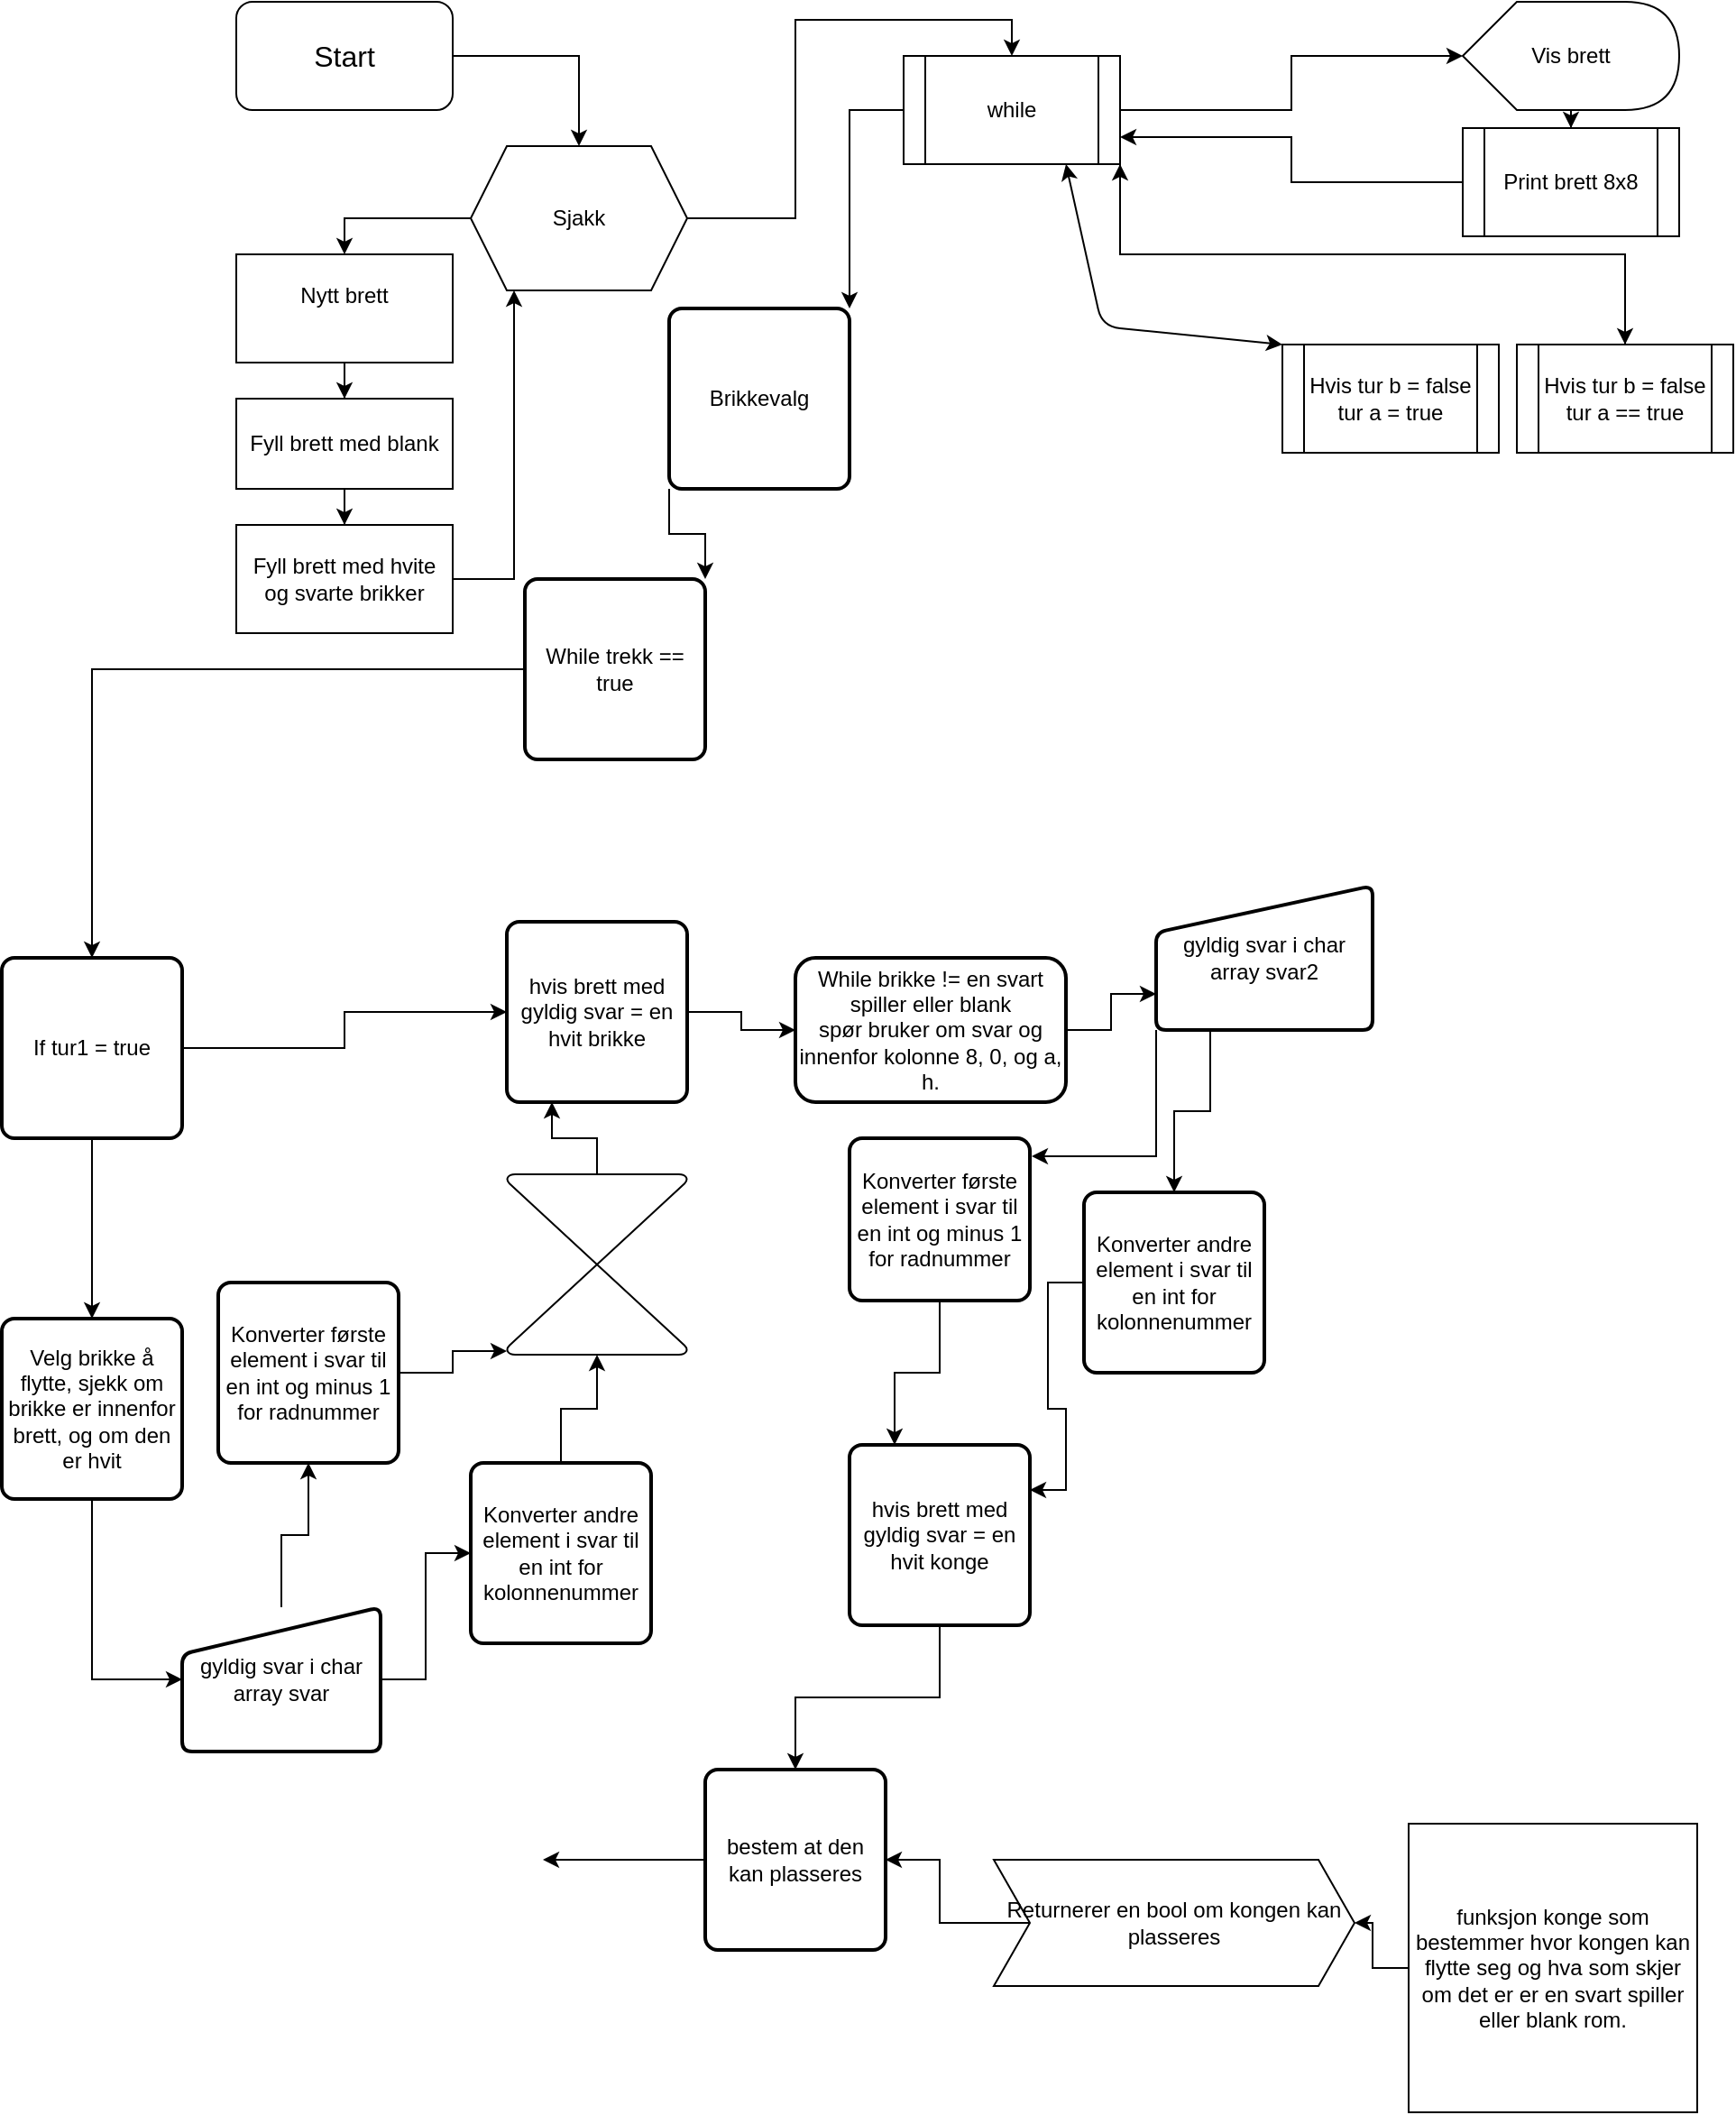 <mxfile version="13.8.8" type="github">
  <diagram id="qNyhNKqWb9O_5Yn_92As" name="Page-1">
    <mxGraphModel dx="2272" dy="791" grid="1" gridSize="10" guides="1" tooltips="1" connect="1" arrows="1" fold="1" page="1" pageScale="1" pageWidth="850" pageHeight="1100" math="0" shadow="0">
      <root>
        <mxCell id="0" />
        <mxCell id="1" parent="0" />
        <mxCell id="yXSFny4KiGfWsg5dXEqz-12" value="" style="edgeStyle=orthogonalEdgeStyle;rounded=0;orthogonalLoop=1;jettySize=auto;html=1;" parent="1" source="yXSFny4KiGfWsg5dXEqz-1" target="yXSFny4KiGfWsg5dXEqz-5" edge="1">
          <mxGeometry relative="1" as="geometry" />
        </mxCell>
        <mxCell id="yXSFny4KiGfWsg5dXEqz-1" value="&lt;font style=&quot;font-size: 16px&quot;&gt;Start&lt;/font&gt;" style="rounded=1;whiteSpace=wrap;html=1;" parent="1" vertex="1">
          <mxGeometry x="10" y="10" width="120" height="60" as="geometry" />
        </mxCell>
        <mxCell id="yXSFny4KiGfWsg5dXEqz-13" style="edgeStyle=orthogonalEdgeStyle;rounded=0;orthogonalLoop=1;jettySize=auto;html=1;entryX=0.5;entryY=0;entryDx=0;entryDy=0;" parent="1" source="yXSFny4KiGfWsg5dXEqz-5" target="yXSFny4KiGfWsg5dXEqz-7" edge="1">
          <mxGeometry relative="1" as="geometry" />
        </mxCell>
        <mxCell id="yXSFny4KiGfWsg5dXEqz-21" style="edgeStyle=orthogonalEdgeStyle;rounded=0;orthogonalLoop=1;jettySize=auto;html=1;entryX=0.5;entryY=0;entryDx=0;entryDy=0;" parent="1" source="yXSFny4KiGfWsg5dXEqz-5" target="yXSFny4KiGfWsg5dXEqz-20" edge="1">
          <mxGeometry relative="1" as="geometry" />
        </mxCell>
        <mxCell id="yXSFny4KiGfWsg5dXEqz-5" value="&lt;div&gt;Sjakk&lt;/div&gt;" style="shape=hexagon;perimeter=hexagonPerimeter2;whiteSpace=wrap;html=1;fixedSize=1;rounded=0;" parent="1" vertex="1">
          <mxGeometry x="140" y="90" width="120" height="80" as="geometry" />
        </mxCell>
        <mxCell id="yXSFny4KiGfWsg5dXEqz-14" style="edgeStyle=orthogonalEdgeStyle;rounded=0;orthogonalLoop=1;jettySize=auto;html=1;" parent="1" source="yXSFny4KiGfWsg5dXEqz-7" target="yXSFny4KiGfWsg5dXEqz-9" edge="1">
          <mxGeometry relative="1" as="geometry" />
        </mxCell>
        <mxCell id="yXSFny4KiGfWsg5dXEqz-7" value="&lt;div&gt;Nytt brett&lt;/div&gt;&lt;div&gt;&lt;br&gt;&lt;/div&gt;" style="rounded=0;whiteSpace=wrap;html=1;" parent="1" vertex="1">
          <mxGeometry x="10" y="150" width="120" height="60" as="geometry" />
        </mxCell>
        <mxCell id="yXSFny4KiGfWsg5dXEqz-16" style="edgeStyle=orthogonalEdgeStyle;rounded=0;orthogonalLoop=1;jettySize=auto;html=1;" parent="1" source="yXSFny4KiGfWsg5dXEqz-9" target="yXSFny4KiGfWsg5dXEqz-15" edge="1">
          <mxGeometry relative="1" as="geometry" />
        </mxCell>
        <mxCell id="yXSFny4KiGfWsg5dXEqz-9" value="Fyll brett med blank" style="rounded=0;whiteSpace=wrap;html=1;" parent="1" vertex="1">
          <mxGeometry x="10" y="230" width="120" height="50" as="geometry" />
        </mxCell>
        <mxCell id="yXSFny4KiGfWsg5dXEqz-17" style="edgeStyle=orthogonalEdgeStyle;rounded=0;orthogonalLoop=1;jettySize=auto;html=1;entryX=0.2;entryY=1;entryDx=0;entryDy=0;entryPerimeter=0;" parent="1" source="yXSFny4KiGfWsg5dXEqz-15" target="yXSFny4KiGfWsg5dXEqz-5" edge="1">
          <mxGeometry relative="1" as="geometry">
            <mxPoint x="220" y="160" as="targetPoint" />
          </mxGeometry>
        </mxCell>
        <mxCell id="yXSFny4KiGfWsg5dXEqz-15" value="Fyll brett med hvite og svarte brikker" style="rounded=0;whiteSpace=wrap;html=1;" parent="1" vertex="1">
          <mxGeometry x="10" y="300" width="120" height="60" as="geometry" />
        </mxCell>
        <mxCell id="yXSFny4KiGfWsg5dXEqz-29" style="edgeStyle=orthogonalEdgeStyle;rounded=0;orthogonalLoop=1;jettySize=auto;html=1;entryX=0;entryY=0.5;entryDx=0;entryDy=0;entryPerimeter=0;" parent="1" source="yXSFny4KiGfWsg5dXEqz-20" target="yXSFny4KiGfWsg5dXEqz-24" edge="1">
          <mxGeometry relative="1" as="geometry" />
        </mxCell>
        <mxCell id="yXSFny4KiGfWsg5dXEqz-31" style="edgeStyle=orthogonalEdgeStyle;rounded=0;orthogonalLoop=1;jettySize=auto;html=1;exitX=1;exitY=1;exitDx=0;exitDy=0;entryX=0.5;entryY=0;entryDx=0;entryDy=0;" parent="1" source="yXSFny4KiGfWsg5dXEqz-20" target="yXSFny4KiGfWsg5dXEqz-27" edge="1">
          <mxGeometry relative="1" as="geometry" />
        </mxCell>
        <mxCell id="yXSFny4KiGfWsg5dXEqz-42" style="edgeStyle=orthogonalEdgeStyle;rounded=0;orthogonalLoop=1;jettySize=auto;html=1;entryX=1;entryY=0;entryDx=0;entryDy=0;" parent="1" source="yXSFny4KiGfWsg5dXEqz-20" target="yXSFny4KiGfWsg5dXEqz-40" edge="1">
          <mxGeometry relative="1" as="geometry" />
        </mxCell>
        <mxCell id="yXSFny4KiGfWsg5dXEqz-20" value="while" style="shape=process;whiteSpace=wrap;html=1;backgroundOutline=1;rounded=0;" parent="1" vertex="1">
          <mxGeometry x="380" y="40" width="120" height="60" as="geometry" />
        </mxCell>
        <mxCell id="yXSFny4KiGfWsg5dXEqz-26" style="edgeStyle=orthogonalEdgeStyle;rounded=0;orthogonalLoop=1;jettySize=auto;html=1;" parent="1" source="yXSFny4KiGfWsg5dXEqz-24" target="yXSFny4KiGfWsg5dXEqz-25" edge="1">
          <mxGeometry relative="1" as="geometry" />
        </mxCell>
        <mxCell id="yXSFny4KiGfWsg5dXEqz-24" value="Vis brett" style="shape=display;whiteSpace=wrap;html=1;fontFamily=Helvetica;fontSize=12;fontColor=#000000;align=center;strokeColor=#000000;fillColor=#ffffff;" parent="1" vertex="1">
          <mxGeometry x="690" y="10" width="120" height="60" as="geometry" />
        </mxCell>
        <mxCell id="yXSFny4KiGfWsg5dXEqz-30" style="edgeStyle=orthogonalEdgeStyle;rounded=0;orthogonalLoop=1;jettySize=auto;html=1;entryX=1;entryY=0.75;entryDx=0;entryDy=0;" parent="1" source="yXSFny4KiGfWsg5dXEqz-25" target="yXSFny4KiGfWsg5dXEqz-20" edge="1">
          <mxGeometry relative="1" as="geometry" />
        </mxCell>
        <mxCell id="yXSFny4KiGfWsg5dXEqz-25" value="Print brett 8x8" style="shape=process;whiteSpace=wrap;html=1;backgroundOutline=1;rounded=0;" parent="1" vertex="1">
          <mxGeometry x="690" y="80" width="120" height="60" as="geometry" />
        </mxCell>
        <mxCell id="yXSFny4KiGfWsg5dXEqz-33" style="edgeStyle=orthogonalEdgeStyle;rounded=0;orthogonalLoop=1;jettySize=auto;html=1;exitX=0.5;exitY=0;exitDx=0;exitDy=0;entryX=1;entryY=1;entryDx=0;entryDy=0;" parent="1" source="yXSFny4KiGfWsg5dXEqz-27" target="yXSFny4KiGfWsg5dXEqz-20" edge="1">
          <mxGeometry relative="1" as="geometry" />
        </mxCell>
        <mxCell id="yXSFny4KiGfWsg5dXEqz-27" value="Hvis tur b = false tur a == true" style="shape=process;whiteSpace=wrap;html=1;backgroundOutline=1;rounded=0;" parent="1" vertex="1">
          <mxGeometry x="720" y="200" width="120" height="60" as="geometry" />
        </mxCell>
        <mxCell id="yXSFny4KiGfWsg5dXEqz-34" value="&lt;div&gt;Hvis tur b = false&lt;/div&gt;&lt;div&gt;tur a = true&lt;br&gt;&lt;/div&gt;" style="shape=process;whiteSpace=wrap;html=1;backgroundOutline=1;rounded=0;" parent="1" vertex="1">
          <mxGeometry x="590" y="200" width="120" height="60" as="geometry" />
        </mxCell>
        <mxCell id="yXSFny4KiGfWsg5dXEqz-38" value="" style="endArrow=classic;startArrow=classic;html=1;entryX=0.75;entryY=1;entryDx=0;entryDy=0;exitX=0;exitY=0;exitDx=0;exitDy=0;" parent="1" source="yXSFny4KiGfWsg5dXEqz-34" target="yXSFny4KiGfWsg5dXEqz-20" edge="1">
          <mxGeometry width="50" height="50" relative="1" as="geometry">
            <mxPoint x="370" y="230" as="sourcePoint" />
            <mxPoint x="420" y="180" as="targetPoint" />
            <Array as="points">
              <mxPoint x="490" y="190" />
            </Array>
          </mxGeometry>
        </mxCell>
        <mxCell id="yXSFny4KiGfWsg5dXEqz-47" style="edgeStyle=orthogonalEdgeStyle;rounded=0;orthogonalLoop=1;jettySize=auto;html=1;exitX=0;exitY=1;exitDx=0;exitDy=0;entryX=1;entryY=0;entryDx=0;entryDy=0;" parent="1" source="yXSFny4KiGfWsg5dXEqz-40" target="yXSFny4KiGfWsg5dXEqz-46" edge="1">
          <mxGeometry relative="1" as="geometry" />
        </mxCell>
        <mxCell id="yXSFny4KiGfWsg5dXEqz-40" value="Brikkevalg" style="rounded=1;whiteSpace=wrap;html=1;absoluteArcSize=1;arcSize=14;strokeWidth=2;" parent="1" vertex="1">
          <mxGeometry x="250" y="180" width="100" height="100" as="geometry" />
        </mxCell>
        <mxCell id="yXSFny4KiGfWsg5dXEqz-49" style="edgeStyle=orthogonalEdgeStyle;rounded=0;orthogonalLoop=1;jettySize=auto;html=1;exitX=0;exitY=0.5;exitDx=0;exitDy=0;entryX=0.5;entryY=0;entryDx=0;entryDy=0;" parent="1" source="yXSFny4KiGfWsg5dXEqz-46" target="yXSFny4KiGfWsg5dXEqz-48" edge="1">
          <mxGeometry relative="1" as="geometry" />
        </mxCell>
        <mxCell id="yXSFny4KiGfWsg5dXEqz-46" value="&lt;div&gt;While trekk == true&lt;/div&gt;" style="rounded=1;whiteSpace=wrap;html=1;absoluteArcSize=1;arcSize=14;strokeWidth=2;" parent="1" vertex="1">
          <mxGeometry x="170" y="330" width="100" height="100" as="geometry" />
        </mxCell>
        <mxCell id="yXSFny4KiGfWsg5dXEqz-54" style="edgeStyle=orthogonalEdgeStyle;rounded=0;orthogonalLoop=1;jettySize=auto;html=1;" parent="1" source="yXSFny4KiGfWsg5dXEqz-48" target="yXSFny4KiGfWsg5dXEqz-53" edge="1">
          <mxGeometry relative="1" as="geometry" />
        </mxCell>
        <mxCell id="yXSFny4KiGfWsg5dXEqz-57" style="edgeStyle=orthogonalEdgeStyle;rounded=0;orthogonalLoop=1;jettySize=auto;html=1;entryX=0;entryY=0.5;entryDx=0;entryDy=0;" parent="1" source="yXSFny4KiGfWsg5dXEqz-48" target="yXSFny4KiGfWsg5dXEqz-58" edge="1">
          <mxGeometry relative="1" as="geometry">
            <mxPoint x="80" y="630" as="targetPoint" />
          </mxGeometry>
        </mxCell>
        <mxCell id="yXSFny4KiGfWsg5dXEqz-48" value="If tur1 = true" style="rounded=1;whiteSpace=wrap;html=1;absoluteArcSize=1;arcSize=14;strokeWidth=2;" parent="1" vertex="1">
          <mxGeometry x="-120" y="540" width="100" height="100" as="geometry" />
        </mxCell>
        <mxCell id="yXSFny4KiGfWsg5dXEqz-62" style="edgeStyle=orthogonalEdgeStyle;rounded=0;orthogonalLoop=1;jettySize=auto;html=1;entryX=0;entryY=0.5;entryDx=0;entryDy=0;" parent="1" source="yXSFny4KiGfWsg5dXEqz-53" target="yXSFny4KiGfWsg5dXEqz-55" edge="1">
          <mxGeometry relative="1" as="geometry" />
        </mxCell>
        <mxCell id="yXSFny4KiGfWsg5dXEqz-53" value="Velg brikke å flytte, sjekk om brikke er innenfor brett, og om den er hvit" style="rounded=1;whiteSpace=wrap;html=1;absoluteArcSize=1;arcSize=14;strokeWidth=2;" parent="1" vertex="1">
          <mxGeometry x="-120" y="740" width="100" height="100" as="geometry" />
        </mxCell>
        <mxCell id="yXSFny4KiGfWsg5dXEqz-61" style="edgeStyle=orthogonalEdgeStyle;rounded=0;orthogonalLoop=1;jettySize=auto;html=1;entryX=0.5;entryY=1;entryDx=0;entryDy=0;" parent="1" source="yXSFny4KiGfWsg5dXEqz-55" target="yXSFny4KiGfWsg5dXEqz-60" edge="1">
          <mxGeometry relative="1" as="geometry" />
        </mxCell>
        <mxCell id="yXSFny4KiGfWsg5dXEqz-64" style="edgeStyle=orthogonalEdgeStyle;rounded=0;orthogonalLoop=1;jettySize=auto;html=1;entryX=0;entryY=0.5;entryDx=0;entryDy=0;" parent="1" source="yXSFny4KiGfWsg5dXEqz-55" target="yXSFny4KiGfWsg5dXEqz-63" edge="1">
          <mxGeometry relative="1" as="geometry" />
        </mxCell>
        <mxCell id="yXSFny4KiGfWsg5dXEqz-55" value="gyldig svar i char array svar" style="html=1;strokeWidth=2;shape=manualInput;whiteSpace=wrap;rounded=1;size=26;arcSize=11;" parent="1" vertex="1">
          <mxGeometry x="-20" y="900" width="110" height="80" as="geometry" />
        </mxCell>
        <mxCell id="yXSFny4KiGfWsg5dXEqz-71" value="" style="edgeStyle=orthogonalEdgeStyle;rounded=0;orthogonalLoop=1;jettySize=auto;html=1;" parent="1" source="yXSFny4KiGfWsg5dXEqz-58" target="yXSFny4KiGfWsg5dXEqz-70" edge="1">
          <mxGeometry relative="1" as="geometry" />
        </mxCell>
        <mxCell id="yXSFny4KiGfWsg5dXEqz-58" value="hvis brett med gyldig svar = en hvit brikke " style="rounded=1;whiteSpace=wrap;html=1;absoluteArcSize=1;arcSize=14;strokeWidth=2;" parent="1" vertex="1">
          <mxGeometry x="160" y="520" width="100" height="100" as="geometry" />
        </mxCell>
        <mxCell id="yXSFny4KiGfWsg5dXEqz-67" style="edgeStyle=orthogonalEdgeStyle;rounded=0;orthogonalLoop=1;jettySize=auto;html=1;exitX=1;exitY=0.5;exitDx=0;exitDy=0;entryX=0;entryY=0.98;entryDx=0;entryDy=0;entryPerimeter=0;" parent="1" source="yXSFny4KiGfWsg5dXEqz-60" target="yXSFny4KiGfWsg5dXEqz-65" edge="1">
          <mxGeometry relative="1" as="geometry" />
        </mxCell>
        <mxCell id="yXSFny4KiGfWsg5dXEqz-60" value="Konverter første element i svar til en int og minus 1 for radnummer" style="rounded=1;whiteSpace=wrap;html=1;absoluteArcSize=1;arcSize=14;strokeWidth=2;" parent="1" vertex="1">
          <mxGeometry y="720" width="100" height="100" as="geometry" />
        </mxCell>
        <mxCell id="yXSFny4KiGfWsg5dXEqz-68" style="edgeStyle=orthogonalEdgeStyle;rounded=0;orthogonalLoop=1;jettySize=auto;html=1;entryX=0.5;entryY=1;entryDx=0;entryDy=0;entryPerimeter=0;" parent="1" source="yXSFny4KiGfWsg5dXEqz-63" target="yXSFny4KiGfWsg5dXEqz-65" edge="1">
          <mxGeometry relative="1" as="geometry" />
        </mxCell>
        <mxCell id="yXSFny4KiGfWsg5dXEqz-63" value="Konverter andre element i svar til en int for kolonnenummer" style="rounded=1;whiteSpace=wrap;html=1;absoluteArcSize=1;arcSize=14;strokeWidth=2;" parent="1" vertex="1">
          <mxGeometry x="140" y="820" width="100" height="100" as="geometry" />
        </mxCell>
        <mxCell id="yXSFny4KiGfWsg5dXEqz-69" style="edgeStyle=orthogonalEdgeStyle;rounded=0;orthogonalLoop=1;jettySize=auto;html=1;entryX=0.25;entryY=1;entryDx=0;entryDy=0;" parent="1" source="yXSFny4KiGfWsg5dXEqz-65" target="yXSFny4KiGfWsg5dXEqz-58" edge="1">
          <mxGeometry relative="1" as="geometry" />
        </mxCell>
        <mxCell id="yXSFny4KiGfWsg5dXEqz-65" value="" style="verticalLabelPosition=bottom;verticalAlign=top;html=1;shape=mxgraph.flowchart.collate;rounded=0;" parent="1" vertex="1">
          <mxGeometry x="160" y="660" width="100" height="100" as="geometry" />
        </mxCell>
        <mxCell id="yXSFny4KiGfWsg5dXEqz-73" style="edgeStyle=orthogonalEdgeStyle;rounded=0;orthogonalLoop=1;jettySize=auto;html=1;entryX=0;entryY=0.75;entryDx=0;entryDy=0;" parent="1" source="yXSFny4KiGfWsg5dXEqz-70" target="yXSFny4KiGfWsg5dXEqz-72" edge="1">
          <mxGeometry relative="1" as="geometry" />
        </mxCell>
        <mxCell id="yXSFny4KiGfWsg5dXEqz-70" value="&lt;div&gt;While brikke != en svart spiller eller blank&lt;/div&gt;&lt;div&gt;spør bruker om svar og innenfor kolonne 8, 0, og a, h.&lt;br&gt;&lt;/div&gt;" style="whiteSpace=wrap;html=1;rounded=1;strokeWidth=2;arcSize=14;" parent="1" vertex="1">
          <mxGeometry x="320" y="540" width="150" height="80" as="geometry" />
        </mxCell>
        <mxCell id="yXSFny4KiGfWsg5dXEqz-80" style="edgeStyle=orthogonalEdgeStyle;rounded=0;orthogonalLoop=1;jettySize=auto;html=1;exitX=0;exitY=1;exitDx=0;exitDy=0;entryX=1.01;entryY=0.111;entryDx=0;entryDy=0;entryPerimeter=0;" parent="1" source="yXSFny4KiGfWsg5dXEqz-72" target="yXSFny4KiGfWsg5dXEqz-75" edge="1">
          <mxGeometry relative="1" as="geometry" />
        </mxCell>
        <mxCell id="yXSFny4KiGfWsg5dXEqz-81" style="edgeStyle=orthogonalEdgeStyle;rounded=0;orthogonalLoop=1;jettySize=auto;html=1;exitX=0.25;exitY=1;exitDx=0;exitDy=0;entryX=0.5;entryY=0;entryDx=0;entryDy=0;" parent="1" source="yXSFny4KiGfWsg5dXEqz-72" target="yXSFny4KiGfWsg5dXEqz-78" edge="1">
          <mxGeometry relative="1" as="geometry" />
        </mxCell>
        <mxCell id="yXSFny4KiGfWsg5dXEqz-72" value="gyldig svar i char array svar2" style="html=1;strokeWidth=2;shape=manualInput;whiteSpace=wrap;rounded=1;size=26;arcSize=11;" parent="1" vertex="1">
          <mxGeometry x="520" y="500" width="120" height="80" as="geometry" />
        </mxCell>
        <mxCell id="yXSFny4KiGfWsg5dXEqz-83" style="edgeStyle=orthogonalEdgeStyle;rounded=0;orthogonalLoop=1;jettySize=auto;html=1;entryX=0.25;entryY=0;entryDx=0;entryDy=0;" parent="1" source="yXSFny4KiGfWsg5dXEqz-75" target="yXSFny4KiGfWsg5dXEqz-82" edge="1">
          <mxGeometry relative="1" as="geometry" />
        </mxCell>
        <mxCell id="yXSFny4KiGfWsg5dXEqz-75" value="Konverter første element i svar til en int og minus 1 for radnummer" style="rounded=1;whiteSpace=wrap;html=1;absoluteArcSize=1;arcSize=14;strokeWidth=2;" parent="1" vertex="1">
          <mxGeometry x="350" y="640" width="100" height="90" as="geometry" />
        </mxCell>
        <mxCell id="yXSFny4KiGfWsg5dXEqz-84" style="edgeStyle=orthogonalEdgeStyle;rounded=0;orthogonalLoop=1;jettySize=auto;html=1;entryX=1;entryY=0.25;entryDx=0;entryDy=0;" parent="1" source="yXSFny4KiGfWsg5dXEqz-78" target="yXSFny4KiGfWsg5dXEqz-82" edge="1">
          <mxGeometry relative="1" as="geometry" />
        </mxCell>
        <mxCell id="yXSFny4KiGfWsg5dXEqz-78" value="Konverter andre element i svar til en int for kolonnenummer" style="rounded=1;whiteSpace=wrap;html=1;absoluteArcSize=1;arcSize=14;strokeWidth=2;" parent="1" vertex="1">
          <mxGeometry x="480" y="670" width="100" height="100" as="geometry" />
        </mxCell>
        <mxCell id="yXSFny4KiGfWsg5dXEqz-86" style="edgeStyle=orthogonalEdgeStyle;rounded=0;orthogonalLoop=1;jettySize=auto;html=1;entryX=0.5;entryY=0;entryDx=0;entryDy=0;" parent="1" source="yXSFny4KiGfWsg5dXEqz-82" target="yXSFny4KiGfWsg5dXEqz-85" edge="1">
          <mxGeometry relative="1" as="geometry" />
        </mxCell>
        <mxCell id="yXSFny4KiGfWsg5dXEqz-82" value="hvis brett med gyldig svar = en hvit konge" style="rounded=1;whiteSpace=wrap;html=1;absoluteArcSize=1;arcSize=14;strokeWidth=2;" parent="1" vertex="1">
          <mxGeometry x="350" y="810" width="100" height="100" as="geometry" />
        </mxCell>
        <mxCell id="yXSFny4KiGfWsg5dXEqz-88" value="" style="edgeStyle=orthogonalEdgeStyle;rounded=0;orthogonalLoop=1;jettySize=auto;html=1;" parent="1" source="yXSFny4KiGfWsg5dXEqz-85" edge="1">
          <mxGeometry relative="1" as="geometry">
            <mxPoint x="180" y="1040" as="targetPoint" />
          </mxGeometry>
        </mxCell>
        <mxCell id="yXSFny4KiGfWsg5dXEqz-85" value="bestem at den kan plasseres" style="rounded=1;whiteSpace=wrap;html=1;absoluteArcSize=1;arcSize=14;strokeWidth=2;" parent="1" vertex="1">
          <mxGeometry x="270" y="990" width="100" height="100" as="geometry" />
        </mxCell>
        <mxCell id="yXSFny4KiGfWsg5dXEqz-92" value="" style="edgeStyle=orthogonalEdgeStyle;rounded=0;orthogonalLoop=1;jettySize=auto;html=1;" parent="1" source="yXSFny4KiGfWsg5dXEqz-89" target="yXSFny4KiGfWsg5dXEqz-91" edge="1">
          <mxGeometry relative="1" as="geometry" />
        </mxCell>
        <mxCell id="yXSFny4KiGfWsg5dXEqz-89" value="funksjon konge som bestemmer hvor kongen kan flytte seg og hva som skjer om det er er en svart spiller eller blank rom." style="whiteSpace=wrap;html=1;aspect=fixed;rounded=0;" parent="1" vertex="1">
          <mxGeometry x="660" y="1020" width="160" height="160" as="geometry" />
        </mxCell>
        <mxCell id="yXSFny4KiGfWsg5dXEqz-93" style="edgeStyle=orthogonalEdgeStyle;rounded=0;orthogonalLoop=1;jettySize=auto;html=1;exitX=0;exitY=0.5;exitDx=0;exitDy=0;entryX=1;entryY=0.5;entryDx=0;entryDy=0;" parent="1" source="yXSFny4KiGfWsg5dXEqz-91" target="yXSFny4KiGfWsg5dXEqz-85" edge="1">
          <mxGeometry relative="1" as="geometry" />
        </mxCell>
        <mxCell id="yXSFny4KiGfWsg5dXEqz-91" value="Returnerer en bool om kongen kan plasseres" style="shape=step;perimeter=stepPerimeter;whiteSpace=wrap;html=1;fixedSize=1;rounded=0;" parent="1" vertex="1">
          <mxGeometry x="430" y="1040" width="200" height="70" as="geometry" />
        </mxCell>
      </root>
    </mxGraphModel>
  </diagram>
</mxfile>
